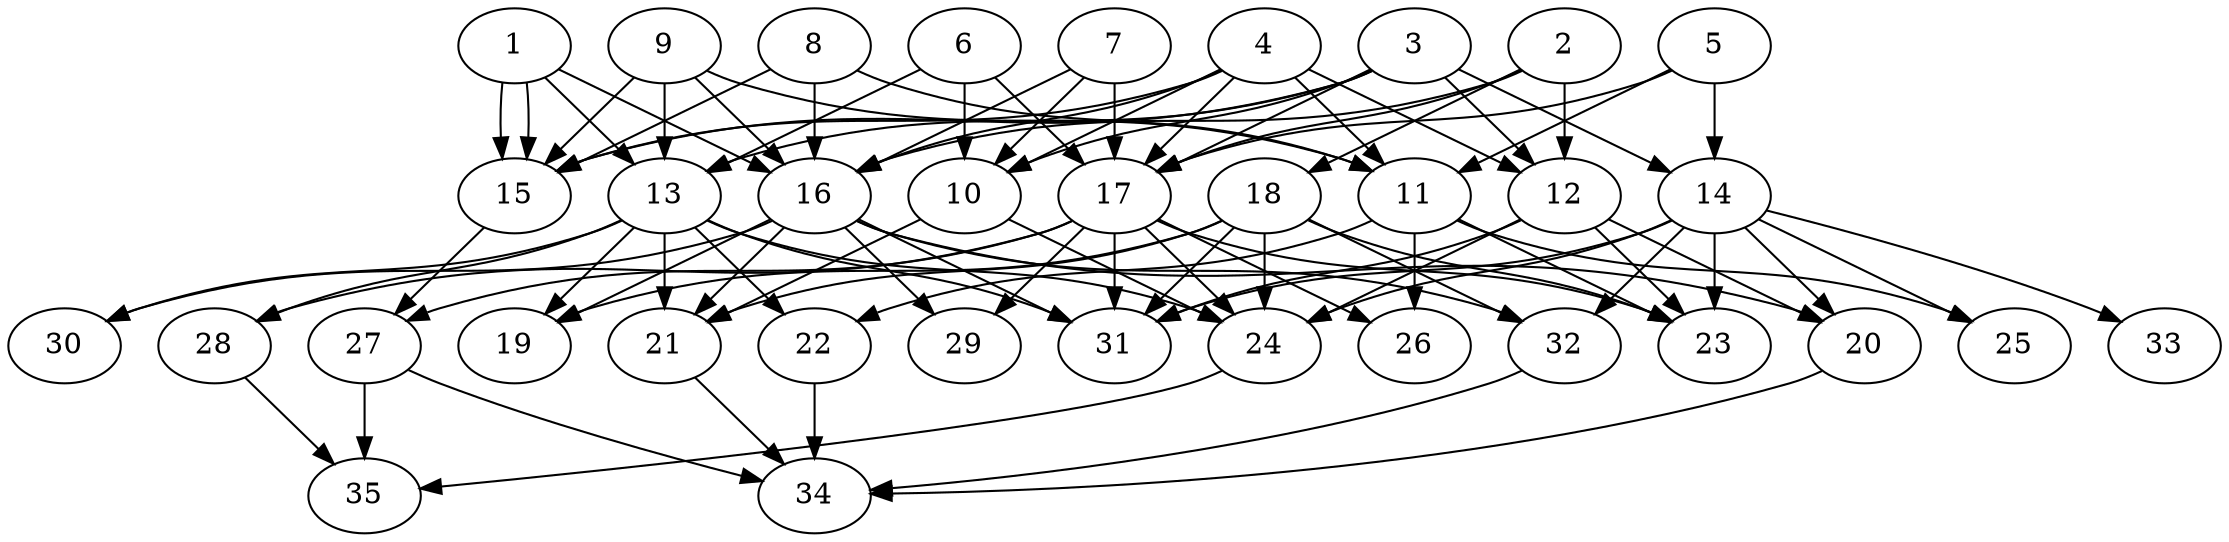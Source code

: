 // DAG automatically generated by daggen at Thu Oct  3 14:05:37 2019
// ./daggen --dot -n 35 --ccr 0.4 --fat 0.7 --regular 0.5 --density 0.6 --mindata 5242880 --maxdata 52428800 
digraph G {
  1 [size="29066240", alpha="0.10", expect_size="11626496"] 
  1 -> 13 [size ="11626496"]
  1 -> 15 [size ="11626496"]
  1 -> 15 [size ="11626496"]
  1 -> 16 [size ="11626496"]
  2 [size="32153600", alpha="0.16", expect_size="12861440"] 
  2 -> 12 [size ="12861440"]
  2 -> 16 [size ="12861440"]
  2 -> 17 [size ="12861440"]
  2 -> 18 [size ="12861440"]
  3 [size="130849280", alpha="0.10", expect_size="52339712"] 
  3 -> 10 [size ="52339712"]
  3 -> 12 [size ="52339712"]
  3 -> 13 [size ="52339712"]
  3 -> 14 [size ="52339712"]
  3 -> 15 [size ="52339712"]
  3 -> 17 [size ="52339712"]
  4 [size="94110720", alpha="0.09", expect_size="37644288"] 
  4 -> 10 [size ="37644288"]
  4 -> 11 [size ="37644288"]
  4 -> 12 [size ="37644288"]
  4 -> 15 [size ="37644288"]
  4 -> 16 [size ="37644288"]
  4 -> 17 [size ="37644288"]
  5 [size="21012480", alpha="0.19", expect_size="8404992"] 
  5 -> 11 [size ="8404992"]
  5 -> 14 [size ="8404992"]
  5 -> 17 [size ="8404992"]
  6 [size="103178240", alpha="0.19", expect_size="41271296"] 
  6 -> 10 [size ="41271296"]
  6 -> 13 [size ="41271296"]
  6 -> 17 [size ="41271296"]
  7 [size="59904000", alpha="0.13", expect_size="23961600"] 
  7 -> 10 [size ="23961600"]
  7 -> 16 [size ="23961600"]
  7 -> 17 [size ="23961600"]
  8 [size="112977920", alpha="0.05", expect_size="45191168"] 
  8 -> 11 [size ="45191168"]
  8 -> 15 [size ="45191168"]
  8 -> 16 [size ="45191168"]
  9 [size="15805440", alpha="0.13", expect_size="6322176"] 
  9 -> 11 [size ="6322176"]
  9 -> 13 [size ="6322176"]
  9 -> 15 [size ="6322176"]
  9 -> 16 [size ="6322176"]
  10 [size="49827840", alpha="0.09", expect_size="19931136"] 
  10 -> 21 [size ="19931136"]
  10 -> 24 [size ="19931136"]
  11 [size="130698240", alpha="0.14", expect_size="52279296"] 
  11 -> 22 [size ="52279296"]
  11 -> 23 [size ="52279296"]
  11 -> 25 [size ="52279296"]
  11 -> 26 [size ="52279296"]
  12 [size="71429120", alpha="0.14", expect_size="28571648"] 
  12 -> 20 [size ="28571648"]
  12 -> 23 [size ="28571648"]
  12 -> 24 [size ="28571648"]
  12 -> 31 [size ="28571648"]
  13 [size="46845440", alpha="0.08", expect_size="18738176"] 
  13 -> 19 [size ="18738176"]
  13 -> 21 [size ="18738176"]
  13 -> 22 [size ="18738176"]
  13 -> 24 [size ="18738176"]
  13 -> 28 [size ="18738176"]
  13 -> 30 [size ="18738176"]
  13 -> 31 [size ="18738176"]
  14 [size="102919680", alpha="0.12", expect_size="41167872"] 
  14 -> 20 [size ="41167872"]
  14 -> 23 [size ="41167872"]
  14 -> 24 [size ="41167872"]
  14 -> 25 [size ="41167872"]
  14 -> 31 [size ="41167872"]
  14 -> 32 [size ="41167872"]
  14 -> 33 [size ="41167872"]
  15 [size="35681280", alpha="0.05", expect_size="14272512"] 
  15 -> 27 [size ="14272512"]
  16 [size="31549440", alpha="0.01", expect_size="12619776"] 
  16 -> 19 [size ="12619776"]
  16 -> 20 [size ="12619776"]
  16 -> 21 [size ="12619776"]
  16 -> 29 [size ="12619776"]
  16 -> 30 [size ="12619776"]
  16 -> 31 [size ="12619776"]
  16 -> 32 [size ="12619776"]
  17 [size="26754560", alpha="0.11", expect_size="10701824"] 
  17 -> 23 [size ="10701824"]
  17 -> 24 [size ="10701824"]
  17 -> 26 [size ="10701824"]
  17 -> 27 [size ="10701824"]
  17 -> 28 [size ="10701824"]
  17 -> 29 [size ="10701824"]
  17 -> 31 [size ="10701824"]
  18 [size="101713920", alpha="0.03", expect_size="40685568"] 
  18 -> 19 [size ="40685568"]
  18 -> 21 [size ="40685568"]
  18 -> 23 [size ="40685568"]
  18 -> 24 [size ="40685568"]
  18 -> 31 [size ="40685568"]
  18 -> 32 [size ="40685568"]
  19 [size="129459200", alpha="0.09", expect_size="51783680"] 
  20 [size="86461440", alpha="0.00", expect_size="34584576"] 
  20 -> 34 [size ="34584576"]
  21 [size="22074880", alpha="0.15", expect_size="8829952"] 
  21 -> 34 [size ="8829952"]
  22 [size="104496640", alpha="0.12", expect_size="41798656"] 
  22 -> 34 [size ="41798656"]
  23 [size="68218880", alpha="0.09", expect_size="27287552"] 
  24 [size="114327040", alpha="0.01", expect_size="45730816"] 
  24 -> 35 [size ="45730816"]
  25 [size="65254400", alpha="0.13", expect_size="26101760"] 
  26 [size="94643200", alpha="0.01", expect_size="37857280"] 
  27 [size="98818560", alpha="0.16", expect_size="39527424"] 
  27 -> 34 [size ="39527424"]
  27 -> 35 [size ="39527424"]
  28 [size="43456000", alpha="0.09", expect_size="17382400"] 
  28 -> 35 [size ="17382400"]
  29 [size="60226560", alpha="0.02", expect_size="24090624"] 
  30 [size="113162240", alpha="0.01", expect_size="45264896"] 
  31 [size="115932160", alpha="0.01", expect_size="46372864"] 
  32 [size="84490240", alpha="0.10", expect_size="33796096"] 
  32 -> 34 [size ="33796096"]
  33 [size="37882880", alpha="0.05", expect_size="15153152"] 
  34 [size="93857280", alpha="0.15", expect_size="37542912"] 
  35 [size="97489920", alpha="0.09", expect_size="38995968"] 
}
